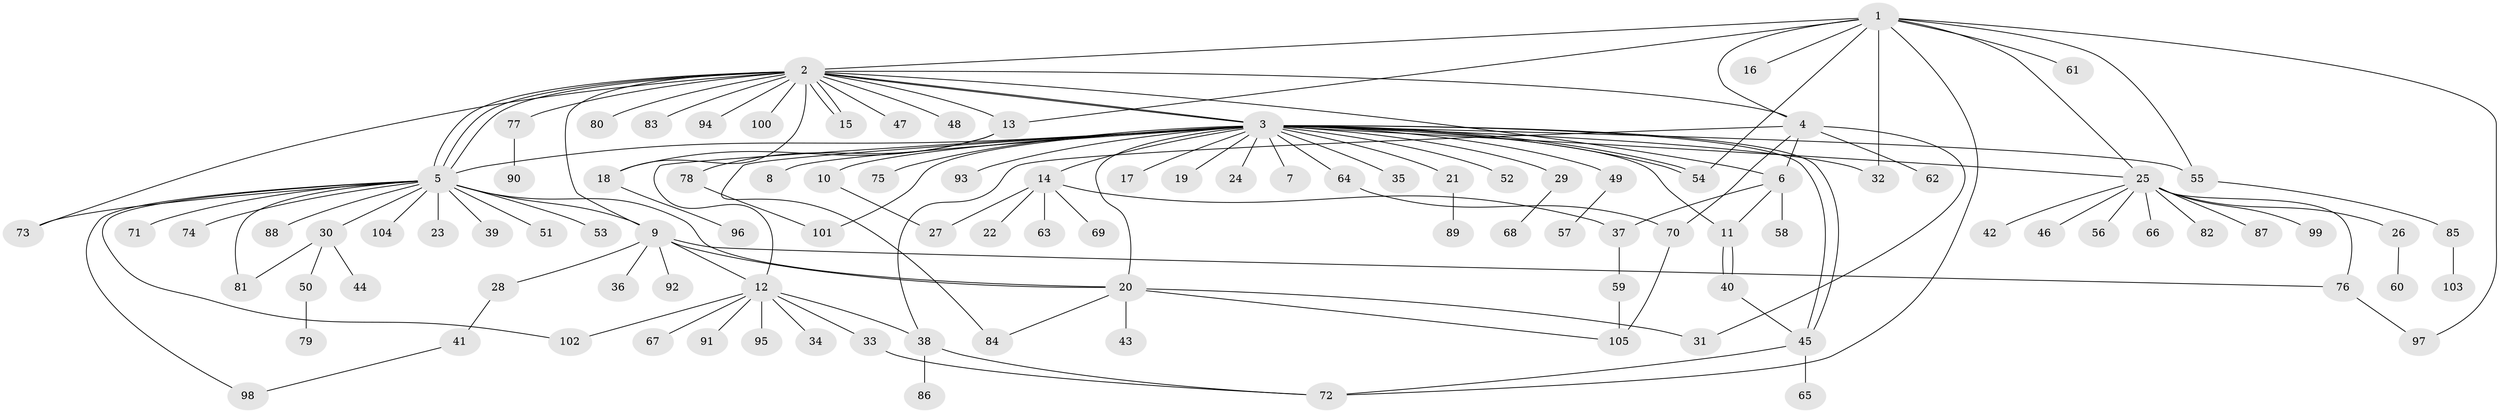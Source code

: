 // coarse degree distribution, {10: 0.025, 19: 0.0125, 28: 0.0125, 9: 0.025, 18: 0.0125, 1: 0.55, 7: 0.0125, 2: 0.175, 3: 0.1125, 4: 0.0375, 5: 0.0125, 6: 0.0125}
// Generated by graph-tools (version 1.1) at 2025/51/02/27/25 19:51:58]
// undirected, 105 vertices, 144 edges
graph export_dot {
graph [start="1"]
  node [color=gray90,style=filled];
  1;
  2;
  3;
  4;
  5;
  6;
  7;
  8;
  9;
  10;
  11;
  12;
  13;
  14;
  15;
  16;
  17;
  18;
  19;
  20;
  21;
  22;
  23;
  24;
  25;
  26;
  27;
  28;
  29;
  30;
  31;
  32;
  33;
  34;
  35;
  36;
  37;
  38;
  39;
  40;
  41;
  42;
  43;
  44;
  45;
  46;
  47;
  48;
  49;
  50;
  51;
  52;
  53;
  54;
  55;
  56;
  57;
  58;
  59;
  60;
  61;
  62;
  63;
  64;
  65;
  66;
  67;
  68;
  69;
  70;
  71;
  72;
  73;
  74;
  75;
  76;
  77;
  78;
  79;
  80;
  81;
  82;
  83;
  84;
  85;
  86;
  87;
  88;
  89;
  90;
  91;
  92;
  93;
  94;
  95;
  96;
  97;
  98;
  99;
  100;
  101;
  102;
  103;
  104;
  105;
  1 -- 2;
  1 -- 4;
  1 -- 13;
  1 -- 16;
  1 -- 25;
  1 -- 32;
  1 -- 54;
  1 -- 55;
  1 -- 61;
  1 -- 72;
  1 -- 97;
  2 -- 3;
  2 -- 3;
  2 -- 4;
  2 -- 5;
  2 -- 5;
  2 -- 5;
  2 -- 6;
  2 -- 9;
  2 -- 13;
  2 -- 15;
  2 -- 15;
  2 -- 18;
  2 -- 47;
  2 -- 48;
  2 -- 73;
  2 -- 77;
  2 -- 80;
  2 -- 83;
  2 -- 94;
  2 -- 100;
  3 -- 5;
  3 -- 7;
  3 -- 8;
  3 -- 10;
  3 -- 11;
  3 -- 12;
  3 -- 14;
  3 -- 17;
  3 -- 19;
  3 -- 20;
  3 -- 21;
  3 -- 24;
  3 -- 25;
  3 -- 29;
  3 -- 32;
  3 -- 35;
  3 -- 45;
  3 -- 45;
  3 -- 49;
  3 -- 52;
  3 -- 54;
  3 -- 54;
  3 -- 55;
  3 -- 64;
  3 -- 75;
  3 -- 84;
  3 -- 93;
  3 -- 101;
  4 -- 6;
  4 -- 31;
  4 -- 38;
  4 -- 62;
  4 -- 70;
  5 -- 9;
  5 -- 20;
  5 -- 23;
  5 -- 30;
  5 -- 39;
  5 -- 51;
  5 -- 53;
  5 -- 71;
  5 -- 73;
  5 -- 74;
  5 -- 81;
  5 -- 88;
  5 -- 98;
  5 -- 102;
  5 -- 104;
  6 -- 11;
  6 -- 37;
  6 -- 58;
  9 -- 12;
  9 -- 20;
  9 -- 28;
  9 -- 36;
  9 -- 76;
  9 -- 92;
  10 -- 27;
  11 -- 40;
  11 -- 40;
  12 -- 33;
  12 -- 34;
  12 -- 38;
  12 -- 67;
  12 -- 91;
  12 -- 95;
  12 -- 102;
  13 -- 18;
  13 -- 78;
  14 -- 22;
  14 -- 27;
  14 -- 37;
  14 -- 63;
  14 -- 69;
  18 -- 96;
  20 -- 31;
  20 -- 43;
  20 -- 84;
  20 -- 105;
  21 -- 89;
  25 -- 26;
  25 -- 42;
  25 -- 46;
  25 -- 56;
  25 -- 66;
  25 -- 76;
  25 -- 82;
  25 -- 87;
  25 -- 99;
  26 -- 60;
  28 -- 41;
  29 -- 68;
  30 -- 44;
  30 -- 50;
  30 -- 81;
  33 -- 72;
  37 -- 59;
  38 -- 72;
  38 -- 86;
  40 -- 45;
  41 -- 98;
  45 -- 65;
  45 -- 72;
  49 -- 57;
  50 -- 79;
  55 -- 85;
  59 -- 105;
  64 -- 70;
  70 -- 105;
  76 -- 97;
  77 -- 90;
  78 -- 101;
  85 -- 103;
}

